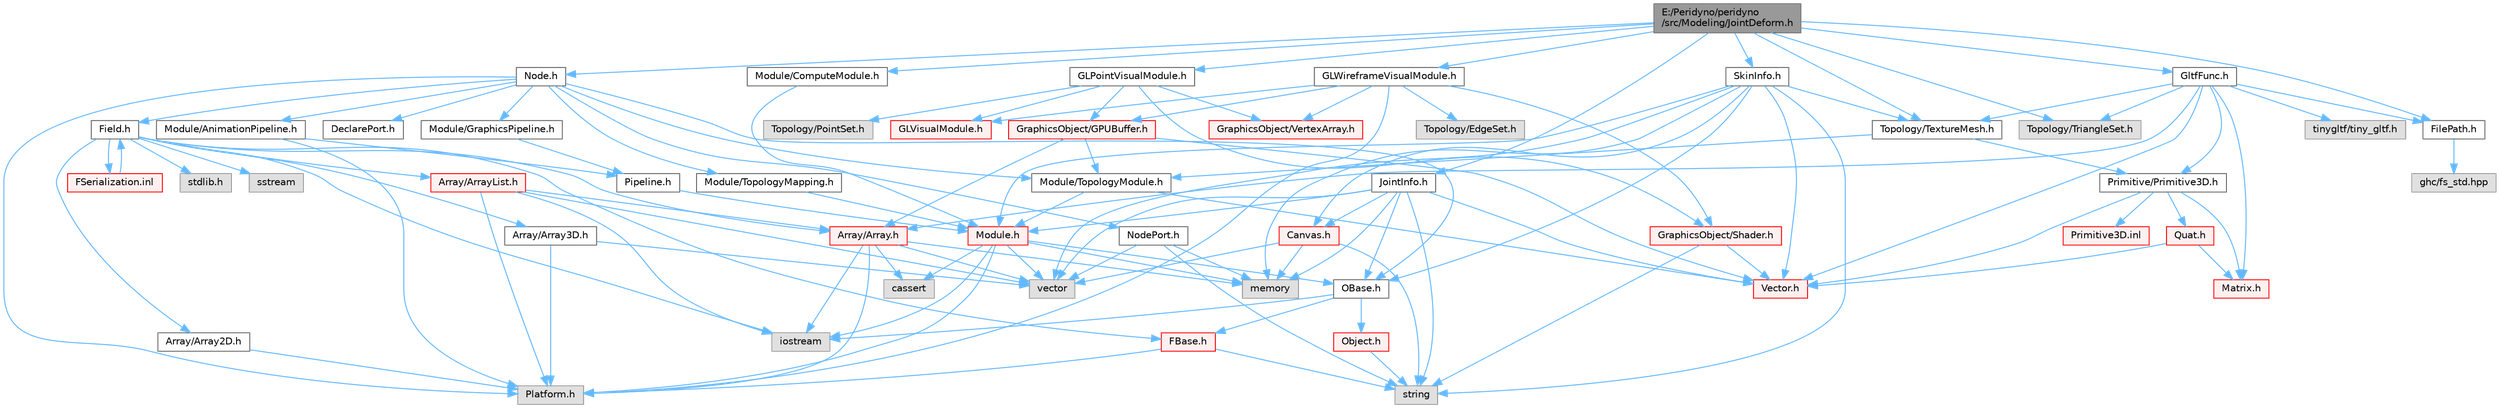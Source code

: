 digraph "E:/Peridyno/peridyno/src/Modeling/JointDeform.h"
{
 // LATEX_PDF_SIZE
  bgcolor="transparent";
  edge [fontname=Helvetica,fontsize=10,labelfontname=Helvetica,labelfontsize=10];
  node [fontname=Helvetica,fontsize=10,shape=box,height=0.2,width=0.4];
  Node1 [id="Node000001",label="E:/Peridyno/peridyno\l/src/Modeling/JointDeform.h",height=0.2,width=0.4,color="gray40", fillcolor="grey60", style="filled", fontcolor="black",tooltip=" "];
  Node1 -> Node2 [id="edge1_Node000001_Node000002",color="steelblue1",style="solid",tooltip=" "];
  Node2 [id="Node000002",label="Node.h",height=0.2,width=0.4,color="grey40", fillcolor="white", style="filled",URL="$_node_8h.html",tooltip=" "];
  Node2 -> Node3 [id="edge2_Node000002_Node000003",color="steelblue1",style="solid",tooltip=" "];
  Node3 [id="Node000003",label="OBase.h",height=0.2,width=0.4,color="grey40", fillcolor="white", style="filled",URL="$_o_base_8h.html",tooltip=" "];
  Node3 -> Node4 [id="edge3_Node000003_Node000004",color="steelblue1",style="solid",tooltip=" "];
  Node4 [id="Node000004",label="iostream",height=0.2,width=0.4,color="grey60", fillcolor="#E0E0E0", style="filled",tooltip=" "];
  Node3 -> Node5 [id="edge4_Node000003_Node000005",color="steelblue1",style="solid",tooltip=" "];
  Node5 [id="Node000005",label="FBase.h",height=0.2,width=0.4,color="red", fillcolor="#FFF0F0", style="filled",URL="$_f_base_8h.html",tooltip=" "];
  Node5 -> Node6 [id="edge5_Node000005_Node000006",color="steelblue1",style="solid",tooltip=" "];
  Node6 [id="Node000006",label="Platform.h",height=0.2,width=0.4,color="grey60", fillcolor="#E0E0E0", style="filled",tooltip=" "];
  Node5 -> Node9 [id="edge6_Node000005_Node000009",color="steelblue1",style="solid",tooltip=" "];
  Node9 [id="Node000009",label="string",height=0.2,width=0.4,color="grey60", fillcolor="#E0E0E0", style="filled",tooltip=" "];
  Node3 -> Node12 [id="edge7_Node000003_Node000012",color="steelblue1",style="solid",tooltip=" "];
  Node12 [id="Node000012",label="Object.h",height=0.2,width=0.4,color="red", fillcolor="#FFF0F0", style="filled",URL="$_object_8h.html",tooltip=" "];
  Node12 -> Node9 [id="edge8_Node000012_Node000009",color="steelblue1",style="solid",tooltip=" "];
  Node2 -> Node15 [id="edge9_Node000002_Node000015",color="steelblue1",style="solid",tooltip=" "];
  Node15 [id="Node000015",label="Field.h",height=0.2,width=0.4,color="grey40", fillcolor="white", style="filled",URL="$_field_8h.html",tooltip=" "];
  Node15 -> Node4 [id="edge10_Node000015_Node000004",color="steelblue1",style="solid",tooltip=" "];
  Node15 -> Node16 [id="edge11_Node000015_Node000016",color="steelblue1",style="solid",tooltip=" "];
  Node16 [id="Node000016",label="stdlib.h",height=0.2,width=0.4,color="grey60", fillcolor="#E0E0E0", style="filled",tooltip=" "];
  Node15 -> Node17 [id="edge12_Node000015_Node000017",color="steelblue1",style="solid",tooltip=" "];
  Node17 [id="Node000017",label="sstream",height=0.2,width=0.4,color="grey60", fillcolor="#E0E0E0", style="filled",tooltip=" "];
  Node15 -> Node5 [id="edge13_Node000015_Node000005",color="steelblue1",style="solid",tooltip=" "];
  Node15 -> Node18 [id="edge14_Node000015_Node000018",color="steelblue1",style="solid",tooltip=" "];
  Node18 [id="Node000018",label="Array/Array.h",height=0.2,width=0.4,color="red", fillcolor="#FFF0F0", style="filled",URL="$_array_8h.html",tooltip=" "];
  Node18 -> Node6 [id="edge15_Node000018_Node000006",color="steelblue1",style="solid",tooltip=" "];
  Node18 -> Node19 [id="edge16_Node000018_Node000019",color="steelblue1",style="solid",tooltip=" "];
  Node19 [id="Node000019",label="cassert",height=0.2,width=0.4,color="grey60", fillcolor="#E0E0E0", style="filled",tooltip=" "];
  Node18 -> Node20 [id="edge17_Node000018_Node000020",color="steelblue1",style="solid",tooltip=" "];
  Node20 [id="Node000020",label="vector",height=0.2,width=0.4,color="grey60", fillcolor="#E0E0E0", style="filled",tooltip=" "];
  Node18 -> Node4 [id="edge18_Node000018_Node000004",color="steelblue1",style="solid",tooltip=" "];
  Node18 -> Node21 [id="edge19_Node000018_Node000021",color="steelblue1",style="solid",tooltip=" "];
  Node21 [id="Node000021",label="memory",height=0.2,width=0.4,color="grey60", fillcolor="#E0E0E0", style="filled",tooltip=" "];
  Node15 -> Node23 [id="edge20_Node000015_Node000023",color="steelblue1",style="solid",tooltip=" "];
  Node23 [id="Node000023",label="Array/Array2D.h",height=0.2,width=0.4,color="grey40", fillcolor="white", style="filled",URL="$_array2_d_8h.html",tooltip=" "];
  Node23 -> Node6 [id="edge21_Node000023_Node000006",color="steelblue1",style="solid",tooltip=" "];
  Node15 -> Node24 [id="edge22_Node000015_Node000024",color="steelblue1",style="solid",tooltip=" "];
  Node24 [id="Node000024",label="Array/Array3D.h",height=0.2,width=0.4,color="grey40", fillcolor="white", style="filled",URL="$_array3_d_8h.html",tooltip=" "];
  Node24 -> Node6 [id="edge23_Node000024_Node000006",color="steelblue1",style="solid",tooltip=" "];
  Node24 -> Node20 [id="edge24_Node000024_Node000020",color="steelblue1",style="solid",tooltip=" "];
  Node15 -> Node25 [id="edge25_Node000015_Node000025",color="steelblue1",style="solid",tooltip=" "];
  Node25 [id="Node000025",label="Array/ArrayList.h",height=0.2,width=0.4,color="red", fillcolor="#FFF0F0", style="filled",URL="$_array_list_8h.html",tooltip=" "];
  Node25 -> Node20 [id="edge26_Node000025_Node000020",color="steelblue1",style="solid",tooltip=" "];
  Node25 -> Node4 [id="edge27_Node000025_Node000004",color="steelblue1",style="solid",tooltip=" "];
  Node25 -> Node6 [id="edge28_Node000025_Node000006",color="steelblue1",style="solid",tooltip=" "];
  Node25 -> Node18 [id="edge29_Node000025_Node000018",color="steelblue1",style="solid",tooltip=" "];
  Node15 -> Node66 [id="edge30_Node000015_Node000066",color="steelblue1",style="solid",tooltip=" "];
  Node66 [id="Node000066",label="FSerialization.inl",height=0.2,width=0.4,color="red", fillcolor="#FFF0F0", style="filled",URL="$_f_serialization_8inl.html",tooltip=" "];
  Node66 -> Node15 [id="edge31_Node000066_Node000015",color="steelblue1",style="solid",tooltip=" "];
  Node2 -> Node6 [id="edge32_Node000002_Node000006",color="steelblue1",style="solid",tooltip=" "];
  Node2 -> Node70 [id="edge33_Node000002_Node000070",color="steelblue1",style="solid",tooltip=" "];
  Node70 [id="Node000070",label="DeclarePort.h",height=0.2,width=0.4,color="grey40", fillcolor="white", style="filled",URL="$_declare_port_8h.html",tooltip=" "];
  Node2 -> Node71 [id="edge34_Node000002_Node000071",color="steelblue1",style="solid",tooltip=" "];
  Node71 [id="Node000071",label="NodePort.h",height=0.2,width=0.4,color="grey40", fillcolor="white", style="filled",URL="$_node_port_8h.html",tooltip=" "];
  Node71 -> Node9 [id="edge35_Node000071_Node000009",color="steelblue1",style="solid",tooltip=" "];
  Node71 -> Node20 [id="edge36_Node000071_Node000020",color="steelblue1",style="solid",tooltip=" "];
  Node71 -> Node21 [id="edge37_Node000071_Node000021",color="steelblue1",style="solid",tooltip=" "];
  Node2 -> Node72 [id="edge38_Node000002_Node000072",color="steelblue1",style="solid",tooltip=" "];
  Node72 [id="Node000072",label="Module/TopologyModule.h",height=0.2,width=0.4,color="grey40", fillcolor="white", style="filled",URL="$_topology_module_8h.html",tooltip=" "];
  Node72 -> Node30 [id="edge39_Node000072_Node000030",color="steelblue1",style="solid",tooltip=" "];
  Node30 [id="Node000030",label="Vector.h",height=0.2,width=0.4,color="red", fillcolor="#FFF0F0", style="filled",URL="$_vector_8h.html",tooltip=" "];
  Node72 -> Node73 [id="edge40_Node000072_Node000073",color="steelblue1",style="solid",tooltip=" "];
  Node73 [id="Node000073",label="Module.h",height=0.2,width=0.4,color="red", fillcolor="#FFF0F0", style="filled",URL="$_module_8h.html",tooltip=" "];
  Node73 -> Node6 [id="edge41_Node000073_Node000006",color="steelblue1",style="solid",tooltip=" "];
  Node73 -> Node21 [id="edge42_Node000073_Node000021",color="steelblue1",style="solid",tooltip=" "];
  Node73 -> Node20 [id="edge43_Node000073_Node000020",color="steelblue1",style="solid",tooltip=" "];
  Node73 -> Node19 [id="edge44_Node000073_Node000019",color="steelblue1",style="solid",tooltip=" "];
  Node73 -> Node4 [id="edge45_Node000073_Node000004",color="steelblue1",style="solid",tooltip=" "];
  Node73 -> Node3 [id="edge46_Node000073_Node000003",color="steelblue1",style="solid",tooltip=" "];
  Node2 -> Node92 [id="edge47_Node000002_Node000092",color="steelblue1",style="solid",tooltip=" "];
  Node92 [id="Node000092",label="Module/TopologyMapping.h",height=0.2,width=0.4,color="grey40", fillcolor="white", style="filled",URL="$_topology_mapping_8h.html",tooltip=" "];
  Node92 -> Node73 [id="edge48_Node000092_Node000073",color="steelblue1",style="solid",tooltip=" "];
  Node2 -> Node93 [id="edge49_Node000002_Node000093",color="steelblue1",style="solid",tooltip=" "];
  Node93 [id="Node000093",label="Module/AnimationPipeline.h",height=0.2,width=0.4,color="grey40", fillcolor="white", style="filled",URL="$_animation_pipeline_8h.html",tooltip=" "];
  Node93 -> Node94 [id="edge50_Node000093_Node000094",color="steelblue1",style="solid",tooltip=" "];
  Node94 [id="Node000094",label="Pipeline.h",height=0.2,width=0.4,color="grey40", fillcolor="white", style="filled",URL="$_pipeline_8h.html",tooltip=" "];
  Node94 -> Node73 [id="edge51_Node000094_Node000073",color="steelblue1",style="solid",tooltip=" "];
  Node93 -> Node6 [id="edge52_Node000093_Node000006",color="steelblue1",style="solid",tooltip=" "];
  Node2 -> Node95 [id="edge53_Node000002_Node000095",color="steelblue1",style="solid",tooltip=" "];
  Node95 [id="Node000095",label="Module/GraphicsPipeline.h",height=0.2,width=0.4,color="grey40", fillcolor="white", style="filled",URL="$_graphics_pipeline_8h.html",tooltip=" "];
  Node95 -> Node94 [id="edge54_Node000095_Node000094",color="steelblue1",style="solid",tooltip=" "];
  Node1 -> Node96 [id="edge55_Node000001_Node000096",color="steelblue1",style="solid",tooltip=" "];
  Node96 [id="Node000096",label="Topology/TriangleSet.h",height=0.2,width=0.4,color="grey60", fillcolor="#E0E0E0", style="filled",tooltip=" "];
  Node1 -> Node97 [id="edge56_Node000001_Node000097",color="steelblue1",style="solid",tooltip=" "];
  Node97 [id="Node000097",label="Topology/TextureMesh.h",height=0.2,width=0.4,color="grey40", fillcolor="white", style="filled",URL="$_texture_mesh_8h.html",tooltip=" "];
  Node97 -> Node72 [id="edge57_Node000097_Node000072",color="steelblue1",style="solid",tooltip=" "];
  Node97 -> Node98 [id="edge58_Node000097_Node000098",color="steelblue1",style="solid",tooltip=" "];
  Node98 [id="Node000098",label="Primitive/Primitive3D.h",height=0.2,width=0.4,color="grey40", fillcolor="white", style="filled",URL="$_primitive3_d_8h.html",tooltip=" "];
  Node98 -> Node30 [id="edge59_Node000098_Node000030",color="steelblue1",style="solid",tooltip=" "];
  Node98 -> Node48 [id="edge60_Node000098_Node000048",color="steelblue1",style="solid",tooltip=" "];
  Node48 [id="Node000048",label="Matrix.h",height=0.2,width=0.4,color="red", fillcolor="#FFF0F0", style="filled",URL="$_matrix_8h.html",tooltip=" "];
  Node98 -> Node61 [id="edge61_Node000098_Node000061",color="steelblue1",style="solid",tooltip=" "];
  Node61 [id="Node000061",label="Quat.h",height=0.2,width=0.4,color="red", fillcolor="#FFF0F0", style="filled",URL="$_quat_8h.html",tooltip="Implementation of quaternion."];
  Node61 -> Node30 [id="edge62_Node000061_Node000030",color="steelblue1",style="solid",tooltip=" "];
  Node61 -> Node48 [id="edge63_Node000061_Node000048",color="steelblue1",style="solid",tooltip=" "];
  Node98 -> Node99 [id="edge64_Node000098_Node000099",color="steelblue1",style="solid",tooltip=" "];
  Node99 [id="Node000099",label="Primitive3D.inl",height=0.2,width=0.4,color="red", fillcolor="#FFF0F0", style="filled",URL="$_primitive3_d_8inl.html",tooltip=" "];
  Node1 -> Node102 [id="edge65_Node000001_Node000102",color="steelblue1",style="solid",tooltip=" "];
  Node102 [id="Node000102",label="Module/ComputeModule.h",height=0.2,width=0.4,color="grey40", fillcolor="white", style="filled",URL="$_compute_module_8h.html",tooltip=" "];
  Node102 -> Node73 [id="edge66_Node000102_Node000073",color="steelblue1",style="solid",tooltip=" "];
  Node1 -> Node103 [id="edge67_Node000001_Node000103",color="steelblue1",style="solid",tooltip=" "];
  Node103 [id="Node000103",label="GLPointVisualModule.h",height=0.2,width=0.4,color="grey40", fillcolor="white", style="filled",URL="$_g_l_point_visual_module_8h.html",tooltip=" "];
  Node103 -> Node104 [id="edge68_Node000103_Node000104",color="steelblue1",style="solid",tooltip=" "];
  Node104 [id="Node000104",label="Topology/PointSet.h",height=0.2,width=0.4,color="grey60", fillcolor="#E0E0E0", style="filled",tooltip=" "];
  Node103 -> Node105 [id="edge69_Node000103_Node000105",color="steelblue1",style="solid",tooltip=" "];
  Node105 [id="Node000105",label="GLVisualModule.h",height=0.2,width=0.4,color="red", fillcolor="#FFF0F0", style="filled",URL="$_g_l_visual_module_8h.html",tooltip=" "];
  Node103 -> Node110 [id="edge70_Node000103_Node000110",color="steelblue1",style="solid",tooltip=" "];
  Node110 [id="Node000110",label="GraphicsObject/GPUBuffer.h",height=0.2,width=0.4,color="red", fillcolor="#FFF0F0", style="filled",URL="$_g_p_u_buffer_8h.html",tooltip=" "];
  Node110 -> Node18 [id="edge71_Node000110_Node000018",color="steelblue1",style="solid",tooltip=" "];
  Node110 -> Node30 [id="edge72_Node000110_Node000030",color="steelblue1",style="solid",tooltip=" "];
  Node110 -> Node72 [id="edge73_Node000110_Node000072",color="steelblue1",style="solid",tooltip=" "];
  Node103 -> Node113 [id="edge74_Node000103_Node000113",color="steelblue1",style="solid",tooltip=" "];
  Node113 [id="Node000113",label="GraphicsObject/VertexArray.h",height=0.2,width=0.4,color="red", fillcolor="#FFF0F0", style="filled",URL="$_vertex_array_8h.html",tooltip=" "];
  Node103 -> Node114 [id="edge75_Node000103_Node000114",color="steelblue1",style="solid",tooltip=" "];
  Node114 [id="Node000114",label="GraphicsObject/Shader.h",height=0.2,width=0.4,color="red", fillcolor="#FFF0F0", style="filled",URL="$_shader_8h.html",tooltip=" "];
  Node114 -> Node9 [id="edge76_Node000114_Node000009",color="steelblue1",style="solid",tooltip=" "];
  Node114 -> Node30 [id="edge77_Node000114_Node000030",color="steelblue1",style="solid",tooltip=" "];
  Node1 -> Node115 [id="edge78_Node000001_Node000115",color="steelblue1",style="solid",tooltip=" "];
  Node115 [id="Node000115",label="GLWireframeVisualModule.h",height=0.2,width=0.4,color="grey40", fillcolor="white", style="filled",URL="$_g_l_wireframe_visual_module_8h.html",tooltip=" "];
  Node115 -> Node6 [id="edge79_Node000115_Node000006",color="steelblue1",style="solid",tooltip=" "];
  Node115 -> Node116 [id="edge80_Node000115_Node000116",color="steelblue1",style="solid",tooltip=" "];
  Node116 [id="Node000116",label="Topology/EdgeSet.h",height=0.2,width=0.4,color="grey60", fillcolor="#E0E0E0", style="filled",tooltip=" "];
  Node115 -> Node105 [id="edge81_Node000115_Node000105",color="steelblue1",style="solid",tooltip=" "];
  Node115 -> Node110 [id="edge82_Node000115_Node000110",color="steelblue1",style="solid",tooltip=" "];
  Node115 -> Node113 [id="edge83_Node000115_Node000113",color="steelblue1",style="solid",tooltip=" "];
  Node115 -> Node114 [id="edge84_Node000115_Node000114",color="steelblue1",style="solid",tooltip=" "];
  Node1 -> Node117 [id="edge85_Node000001_Node000117",color="steelblue1",style="solid",tooltip=" "];
  Node117 [id="Node000117",label="FilePath.h",height=0.2,width=0.4,color="grey40", fillcolor="white", style="filled",URL="$_file_path_8h.html",tooltip=" "];
  Node117 -> Node118 [id="edge86_Node000117_Node000118",color="steelblue1",style="solid",tooltip=" "];
  Node118 [id="Node000118",label="ghc/fs_std.hpp",height=0.2,width=0.4,color="grey60", fillcolor="#E0E0E0", style="filled",tooltip=" "];
  Node1 -> Node119 [id="edge87_Node000001_Node000119",color="steelblue1",style="solid",tooltip=" "];
  Node119 [id="Node000119",label="SkinInfo.h",height=0.2,width=0.4,color="grey40", fillcolor="white", style="filled",URL="$_skin_info_8h.html",tooltip=" "];
  Node119 -> Node20 [id="edge88_Node000119_Node000020",color="steelblue1",style="solid",tooltip=" "];
  Node119 -> Node21 [id="edge89_Node000119_Node000021",color="steelblue1",style="solid",tooltip=" "];
  Node119 -> Node9 [id="edge90_Node000119_Node000009",color="steelblue1",style="solid",tooltip=" "];
  Node119 -> Node30 [id="edge91_Node000119_Node000030",color="steelblue1",style="solid",tooltip=" "];
  Node119 -> Node68 [id="edge92_Node000119_Node000068",color="steelblue1",style="solid",tooltip=" "];
  Node68 [id="Node000068",label="Canvas.h",height=0.2,width=0.4,color="red", fillcolor="#FFF0F0", style="filled",URL="$_canvas_8h.html",tooltip=" "];
  Node68 -> Node20 [id="edge93_Node000068_Node000020",color="steelblue1",style="solid",tooltip=" "];
  Node68 -> Node21 [id="edge94_Node000068_Node000021",color="steelblue1",style="solid",tooltip=" "];
  Node68 -> Node9 [id="edge95_Node000068_Node000009",color="steelblue1",style="solid",tooltip=" "];
  Node119 -> Node3 [id="edge96_Node000119_Node000003",color="steelblue1",style="solid",tooltip=" "];
  Node119 -> Node73 [id="edge97_Node000119_Node000073",color="steelblue1",style="solid",tooltip=" "];
  Node119 -> Node97 [id="edge98_Node000119_Node000097",color="steelblue1",style="solid",tooltip=" "];
  Node1 -> Node120 [id="edge99_Node000001_Node000120",color="steelblue1",style="solid",tooltip=" "];
  Node120 [id="Node000120",label="JointInfo.h",height=0.2,width=0.4,color="grey40", fillcolor="white", style="filled",URL="$_joint_info_8h.html",tooltip=" "];
  Node120 -> Node20 [id="edge100_Node000120_Node000020",color="steelblue1",style="solid",tooltip=" "];
  Node120 -> Node21 [id="edge101_Node000120_Node000021",color="steelblue1",style="solid",tooltip=" "];
  Node120 -> Node9 [id="edge102_Node000120_Node000009",color="steelblue1",style="solid",tooltip=" "];
  Node120 -> Node30 [id="edge103_Node000120_Node000030",color="steelblue1",style="solid",tooltip=" "];
  Node120 -> Node68 [id="edge104_Node000120_Node000068",color="steelblue1",style="solid",tooltip=" "];
  Node120 -> Node3 [id="edge105_Node000120_Node000003",color="steelblue1",style="solid",tooltip=" "];
  Node120 -> Node73 [id="edge106_Node000120_Node000073",color="steelblue1",style="solid",tooltip=" "];
  Node1 -> Node121 [id="edge107_Node000001_Node000121",color="steelblue1",style="solid",tooltip=" "];
  Node121 [id="Node000121",label="GltfFunc.h",height=0.2,width=0.4,color="grey40", fillcolor="white", style="filled",URL="$_gltf_func_8h.html",tooltip=" "];
  Node121 -> Node18 [id="edge108_Node000121_Node000018",color="steelblue1",style="solid",tooltip=" "];
  Node121 -> Node96 [id="edge109_Node000121_Node000096",color="steelblue1",style="solid",tooltip=" "];
  Node121 -> Node48 [id="edge110_Node000121_Node000048",color="steelblue1",style="solid",tooltip=" "];
  Node121 -> Node30 [id="edge111_Node000121_Node000030",color="steelblue1",style="solid",tooltip=" "];
  Node121 -> Node98 [id="edge112_Node000121_Node000098",color="steelblue1",style="solid",tooltip=" "];
  Node121 -> Node97 [id="edge113_Node000121_Node000097",color="steelblue1",style="solid",tooltip=" "];
  Node121 -> Node122 [id="edge114_Node000121_Node000122",color="steelblue1",style="solid",tooltip=" "];
  Node122 [id="Node000122",label="tinygltf/tiny_gltf.h",height=0.2,width=0.4,color="grey60", fillcolor="#E0E0E0", style="filled",tooltip=" "];
  Node121 -> Node117 [id="edge115_Node000121_Node000117",color="steelblue1",style="solid",tooltip=" "];
}
